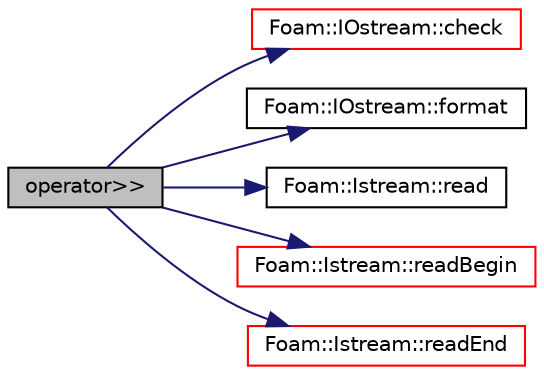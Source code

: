 digraph "operator&gt;&gt;"
{
  bgcolor="transparent";
  edge [fontname="Helvetica",fontsize="10",labelfontname="Helvetica",labelfontsize="10"];
  node [fontname="Helvetica",fontsize="10",shape=record];
  rankdir="LR";
  Node148394 [label="operator\>\>",height=0.2,width=0.4,color="black", fillcolor="grey75", style="filled", fontcolor="black"];
  Node148394 -> Node148395 [color="midnightblue",fontsize="10",style="solid",fontname="Helvetica"];
  Node148395 [label="Foam::IOstream::check",height=0.2,width=0.4,color="red",URL="$a27333.html#a367eb3425fc4e8270e2aa961df8ac8a5",tooltip="Check IOstream status for given operation. "];
  Node148394 -> Node148446 [color="midnightblue",fontsize="10",style="solid",fontname="Helvetica"];
  Node148446 [label="Foam::IOstream::format",height=0.2,width=0.4,color="black",URL="$a27333.html#a33bbef3587114a06f7bdc0b91ba57ed9",tooltip="Return current stream format. "];
  Node148394 -> Node148447 [color="midnightblue",fontsize="10",style="solid",fontname="Helvetica"];
  Node148447 [label="Foam::Istream::read",height=0.2,width=0.4,color="black",URL="$a27341.html#a89057c9d9e24ba872ccb8546086498ec",tooltip="Return next token from stream. "];
  Node148394 -> Node148448 [color="midnightblue",fontsize="10",style="solid",fontname="Helvetica"];
  Node148448 [label="Foam::Istream::readBegin",height=0.2,width=0.4,color="red",URL="$a27341.html#a0f770b511770a752d65282976e8a8078"];
  Node148394 -> Node148453 [color="midnightblue",fontsize="10",style="solid",fontname="Helvetica"];
  Node148453 [label="Foam::Istream::readEnd",height=0.2,width=0.4,color="red",URL="$a27341.html#a092d231ce97840ca80cad9b0e98acbb8"];
}
